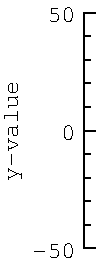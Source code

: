 //Author: John Bowman
import graph;
size(2cm, 0);
xlimits(0, 100);
ylimits(-50, 50);
yaxis( "y-value" ,Left, Courier("m", "n") + fontsize(12), RightTicks("%.4g"));
